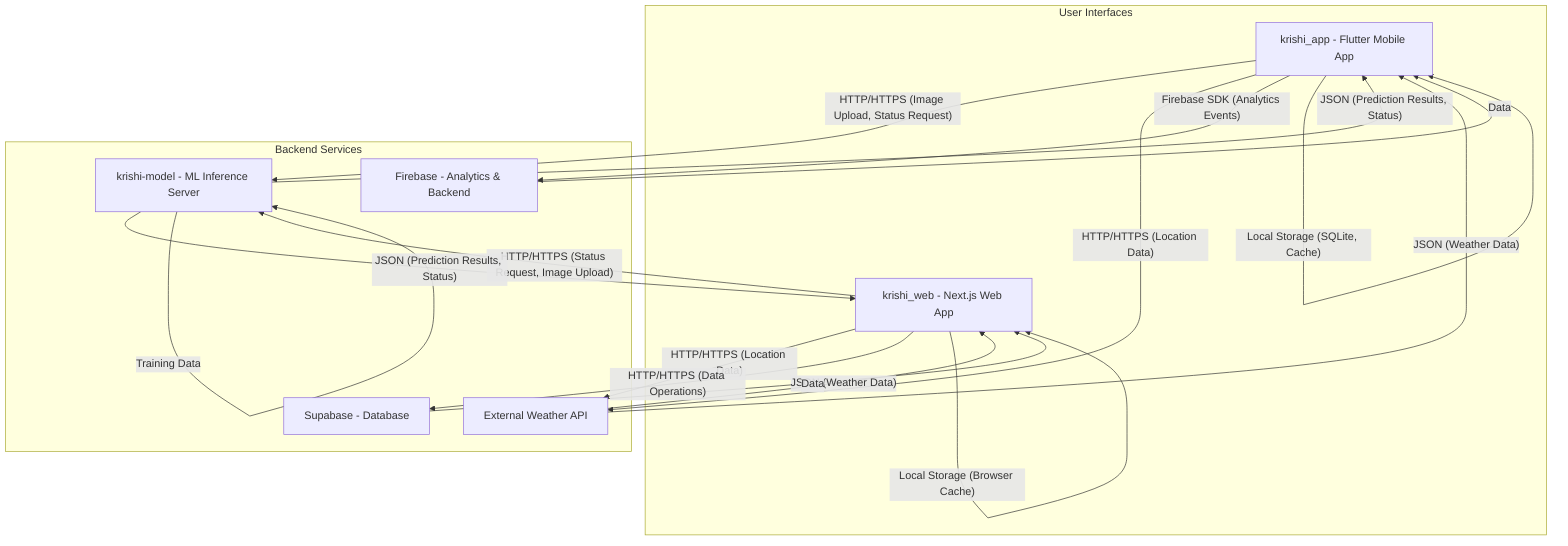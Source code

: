 graph TD
    subgraph User Interfaces
        A[krishi_app - Flutter Mobile App]
        B[krishi_web - Next.js Web App]
    end

    subgraph Backend Services
        C[krishi-model - ML Inference Server]
        D[External Weather API]
        E[Firebase - Analytics & Backend]
        F[Supabase - Database]
    end

    A -- HTTP/HTTPS (Image Upload, Status Request) --> C
    C -- JSON (Prediction Results, Status) --> A

    B -- HTTP/HTTPS (Status Request, Image Upload) --> C
    C -- JSON (Prediction Results, Status) --> B

    A -- HTTP/HTTPS (Location Data) --> D
    D -- JSON (Weather Data) --> A

    B -- HTTP/HTTPS (Location Data) --> D
    D -- JSON (Weather Data) --> B

    A -- Firebase SDK (Analytics Events) --> E
    E -- Data --> A

    B -- HTTP/HTTPS (Data Operations) --> F
    F -- Data --> B

    A -- Local Storage (SQLite, Cache) --> A
    B -- Local Storage (Browser Cache) --> B

    C -- Model Files, Labels --> C
    C -- Training Data --> C